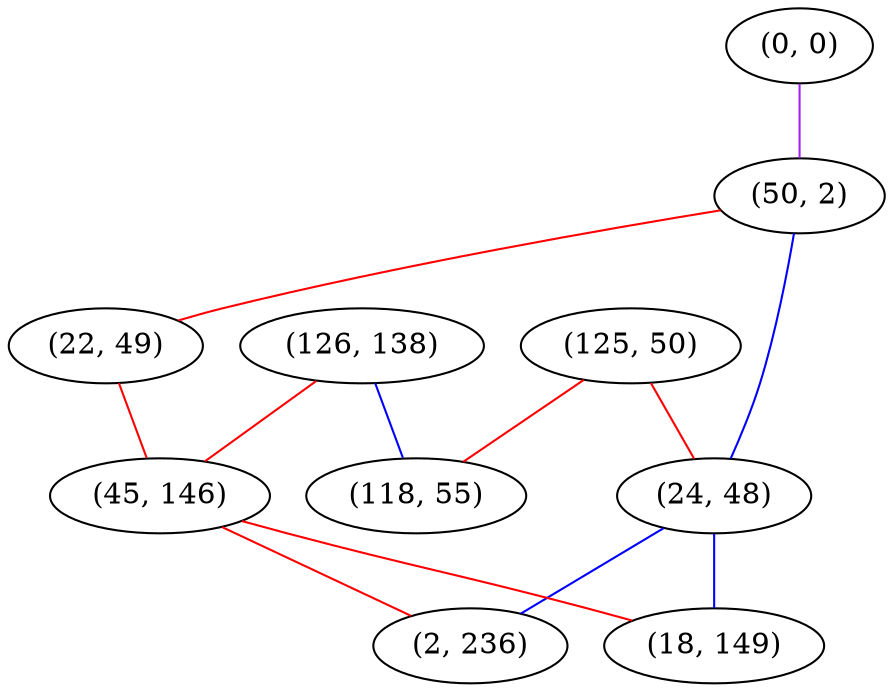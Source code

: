 graph "" {
"(0, 0)";
"(125, 50)";
"(50, 2)";
"(22, 49)";
"(24, 48)";
"(126, 138)";
"(45, 146)";
"(2, 236)";
"(118, 55)";
"(18, 149)";
"(0, 0)" -- "(50, 2)"  [color=purple, key=0, weight=4];
"(125, 50)" -- "(24, 48)"  [color=red, key=0, weight=1];
"(125, 50)" -- "(118, 55)"  [color=red, key=0, weight=1];
"(50, 2)" -- "(22, 49)"  [color=red, key=0, weight=1];
"(50, 2)" -- "(24, 48)"  [color=blue, key=0, weight=3];
"(22, 49)" -- "(45, 146)"  [color=red, key=0, weight=1];
"(24, 48)" -- "(18, 149)"  [color=blue, key=0, weight=3];
"(24, 48)" -- "(2, 236)"  [color=blue, key=0, weight=3];
"(126, 138)" -- "(118, 55)"  [color=blue, key=0, weight=3];
"(126, 138)" -- "(45, 146)"  [color=red, key=0, weight=1];
"(45, 146)" -- "(18, 149)"  [color=red, key=0, weight=1];
"(45, 146)" -- "(2, 236)"  [color=red, key=0, weight=1];
}
